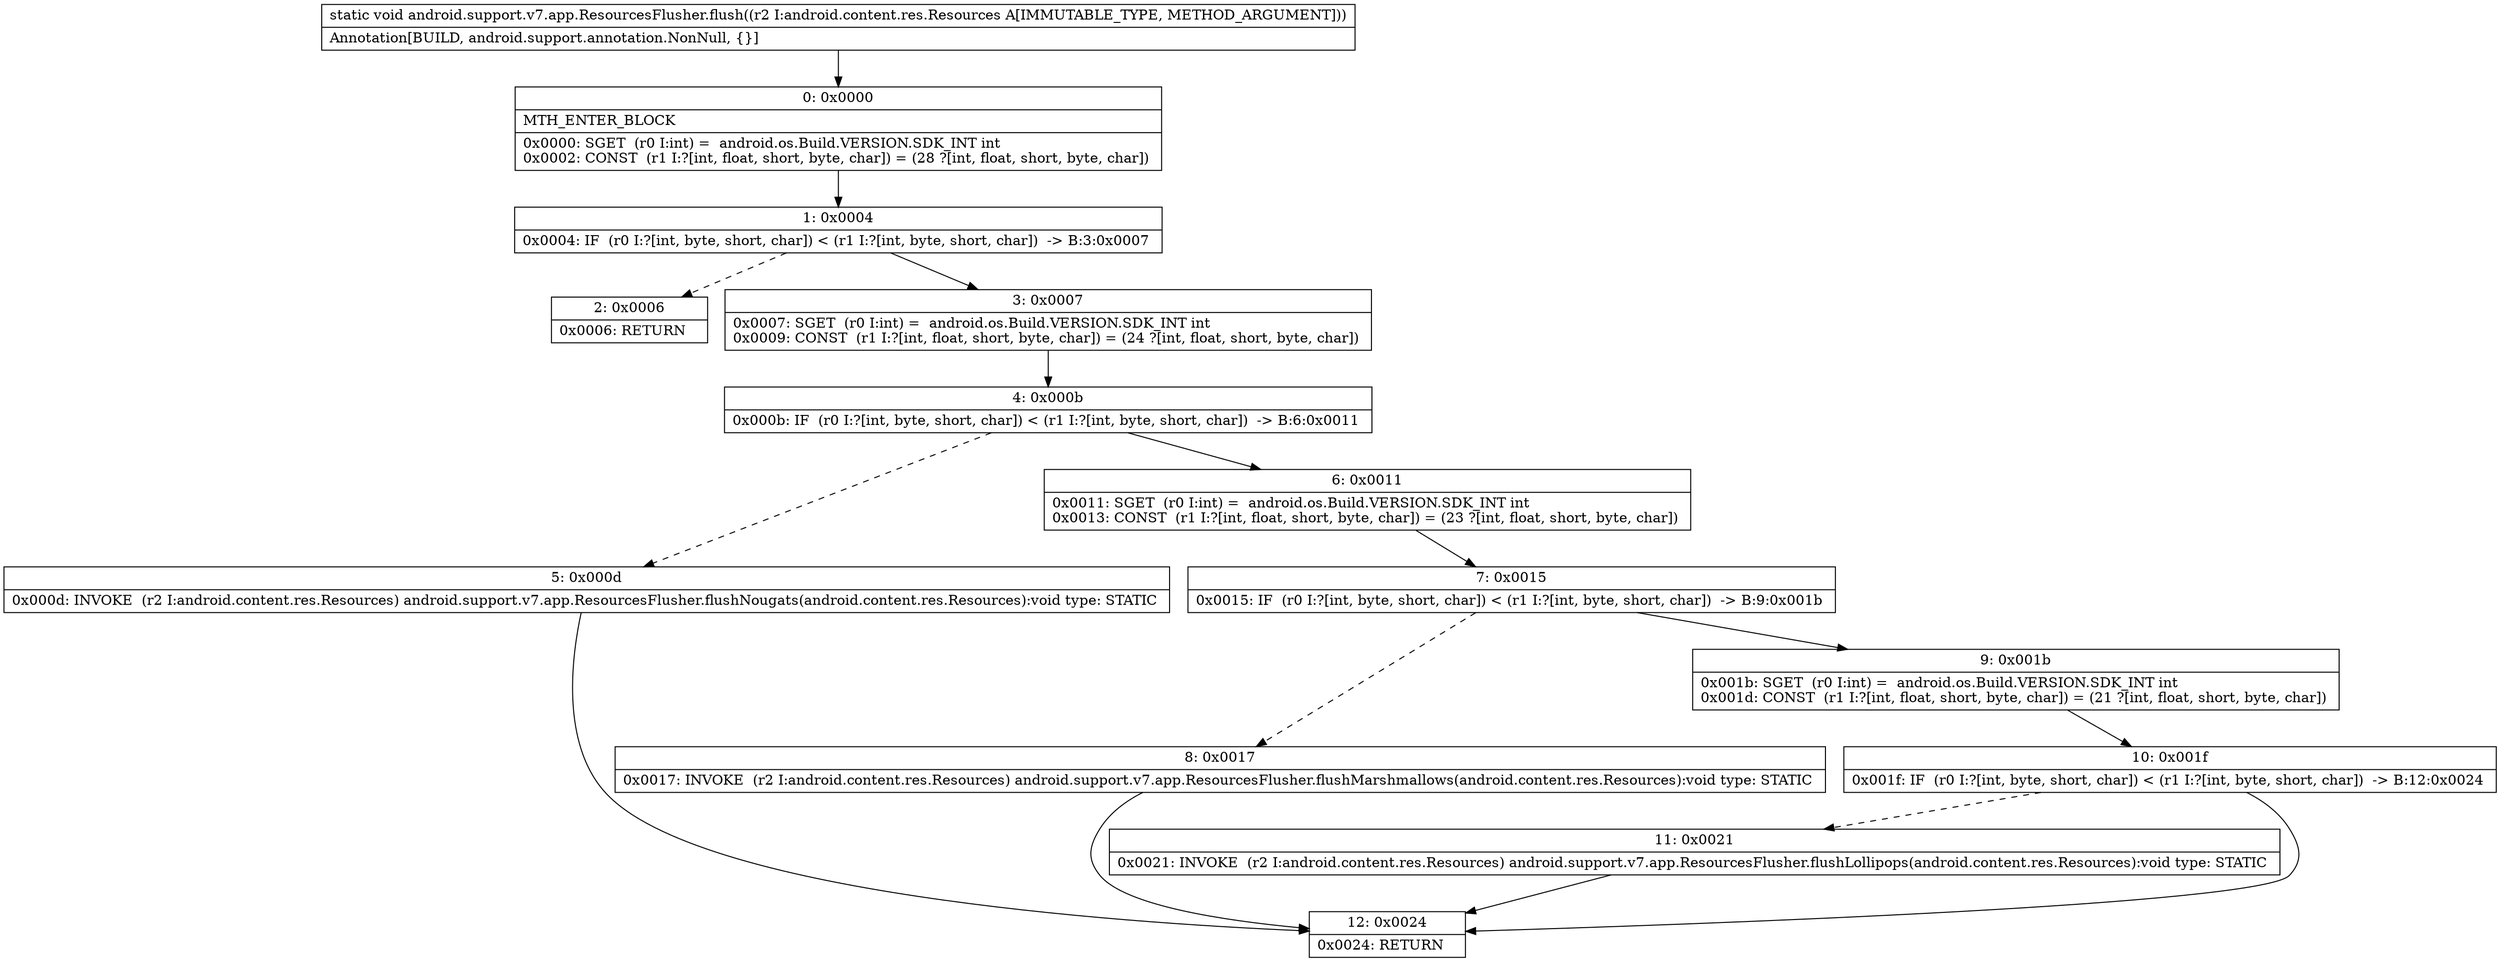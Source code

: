 digraph "CFG forandroid.support.v7.app.ResourcesFlusher.flush(Landroid\/content\/res\/Resources;)V" {
Node_0 [shape=record,label="{0\:\ 0x0000|MTH_ENTER_BLOCK\l|0x0000: SGET  (r0 I:int) =  android.os.Build.VERSION.SDK_INT int \l0x0002: CONST  (r1 I:?[int, float, short, byte, char]) = (28 ?[int, float, short, byte, char]) \l}"];
Node_1 [shape=record,label="{1\:\ 0x0004|0x0004: IF  (r0 I:?[int, byte, short, char]) \< (r1 I:?[int, byte, short, char])  \-\> B:3:0x0007 \l}"];
Node_2 [shape=record,label="{2\:\ 0x0006|0x0006: RETURN   \l}"];
Node_3 [shape=record,label="{3\:\ 0x0007|0x0007: SGET  (r0 I:int) =  android.os.Build.VERSION.SDK_INT int \l0x0009: CONST  (r1 I:?[int, float, short, byte, char]) = (24 ?[int, float, short, byte, char]) \l}"];
Node_4 [shape=record,label="{4\:\ 0x000b|0x000b: IF  (r0 I:?[int, byte, short, char]) \< (r1 I:?[int, byte, short, char])  \-\> B:6:0x0011 \l}"];
Node_5 [shape=record,label="{5\:\ 0x000d|0x000d: INVOKE  (r2 I:android.content.res.Resources) android.support.v7.app.ResourcesFlusher.flushNougats(android.content.res.Resources):void type: STATIC \l}"];
Node_6 [shape=record,label="{6\:\ 0x0011|0x0011: SGET  (r0 I:int) =  android.os.Build.VERSION.SDK_INT int \l0x0013: CONST  (r1 I:?[int, float, short, byte, char]) = (23 ?[int, float, short, byte, char]) \l}"];
Node_7 [shape=record,label="{7\:\ 0x0015|0x0015: IF  (r0 I:?[int, byte, short, char]) \< (r1 I:?[int, byte, short, char])  \-\> B:9:0x001b \l}"];
Node_8 [shape=record,label="{8\:\ 0x0017|0x0017: INVOKE  (r2 I:android.content.res.Resources) android.support.v7.app.ResourcesFlusher.flushMarshmallows(android.content.res.Resources):void type: STATIC \l}"];
Node_9 [shape=record,label="{9\:\ 0x001b|0x001b: SGET  (r0 I:int) =  android.os.Build.VERSION.SDK_INT int \l0x001d: CONST  (r1 I:?[int, float, short, byte, char]) = (21 ?[int, float, short, byte, char]) \l}"];
Node_10 [shape=record,label="{10\:\ 0x001f|0x001f: IF  (r0 I:?[int, byte, short, char]) \< (r1 I:?[int, byte, short, char])  \-\> B:12:0x0024 \l}"];
Node_11 [shape=record,label="{11\:\ 0x0021|0x0021: INVOKE  (r2 I:android.content.res.Resources) android.support.v7.app.ResourcesFlusher.flushLollipops(android.content.res.Resources):void type: STATIC \l}"];
Node_12 [shape=record,label="{12\:\ 0x0024|0x0024: RETURN   \l}"];
MethodNode[shape=record,label="{static void android.support.v7.app.ResourcesFlusher.flush((r2 I:android.content.res.Resources A[IMMUTABLE_TYPE, METHOD_ARGUMENT]))  | Annotation[BUILD, android.support.annotation.NonNull, \{\}]\l}"];
MethodNode -> Node_0;
Node_0 -> Node_1;
Node_1 -> Node_2[style=dashed];
Node_1 -> Node_3;
Node_3 -> Node_4;
Node_4 -> Node_5[style=dashed];
Node_4 -> Node_6;
Node_5 -> Node_12;
Node_6 -> Node_7;
Node_7 -> Node_8[style=dashed];
Node_7 -> Node_9;
Node_8 -> Node_12;
Node_9 -> Node_10;
Node_10 -> Node_11[style=dashed];
Node_10 -> Node_12;
Node_11 -> Node_12;
}

